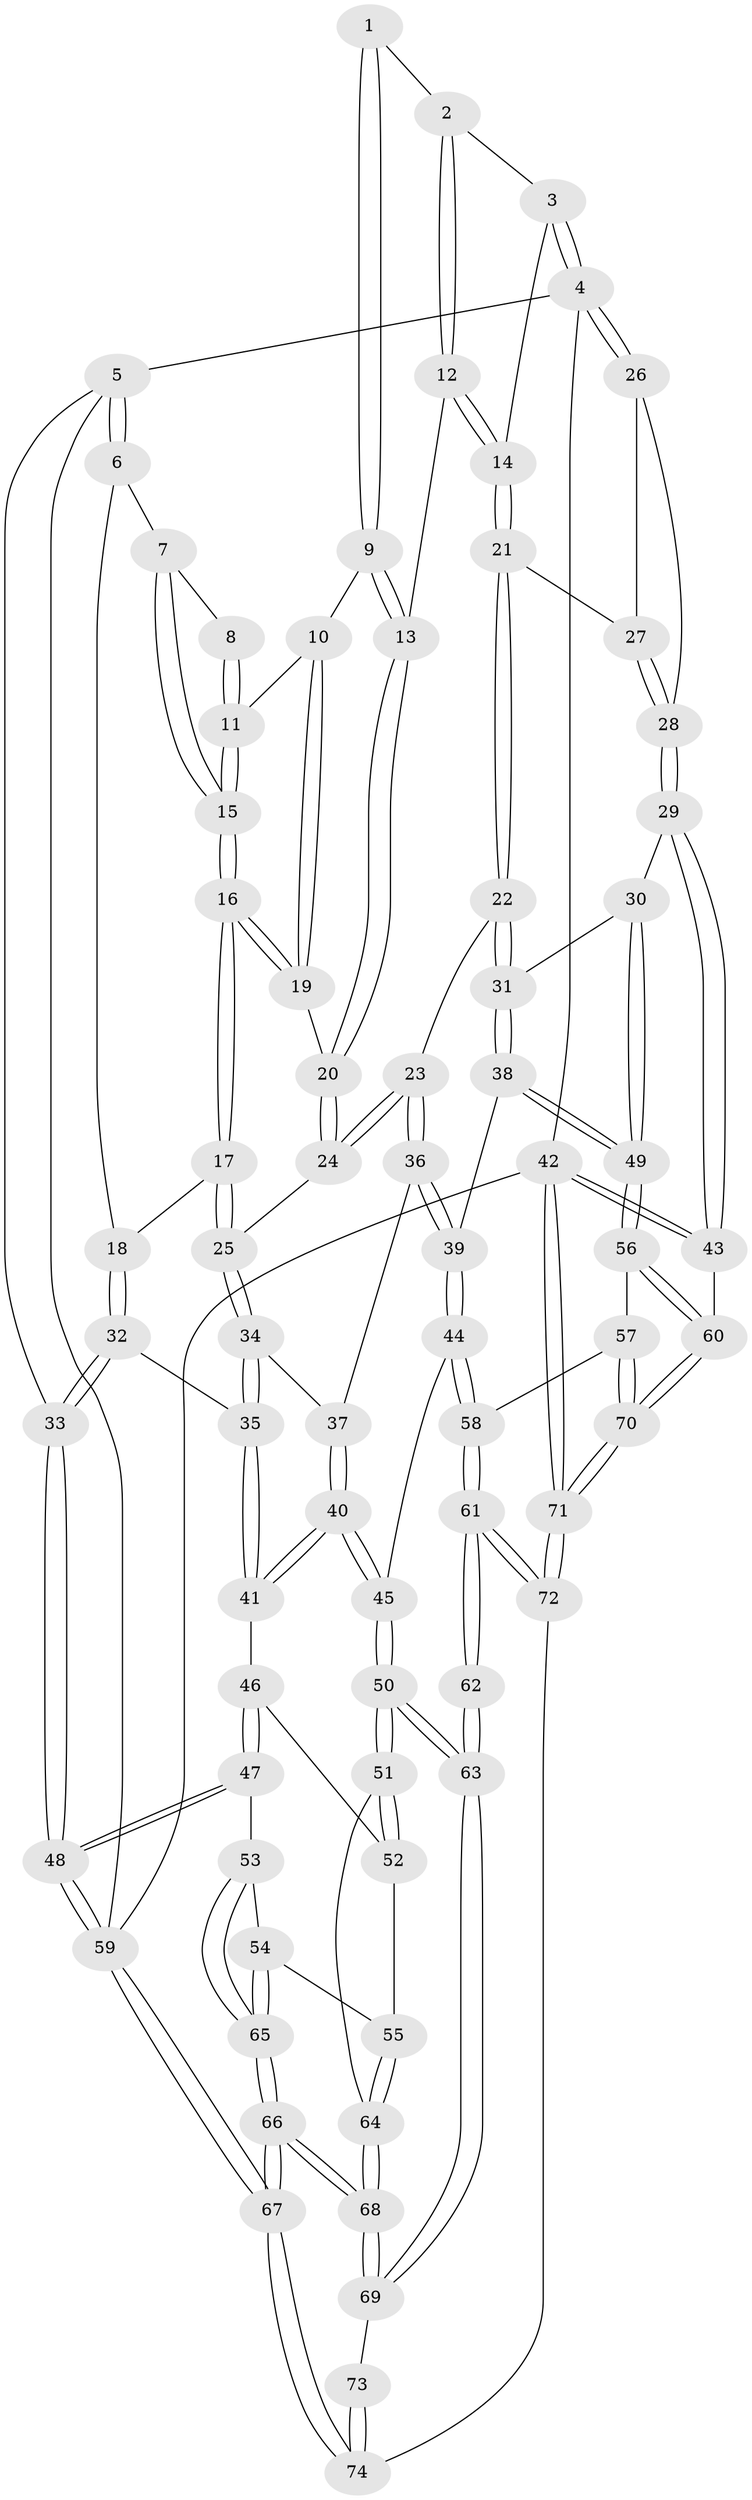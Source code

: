 // coarse degree distribution, {2: 0.022727272727272728, 5: 0.36363636363636365, 3: 0.1590909090909091, 4: 0.29545454545454547, 7: 0.022727272727272728, 6: 0.13636363636363635}
// Generated by graph-tools (version 1.1) at 2025/05/03/04/25 22:05:59]
// undirected, 74 vertices, 182 edges
graph export_dot {
graph [start="1"]
  node [color=gray90,style=filled];
  1 [pos="+0.5700548820582342+0"];
  2 [pos="+0.7291844355166336+0"];
  3 [pos="+0.905748389822787+0"];
  4 [pos="+1+0"];
  5 [pos="+0+0"];
  6 [pos="+0.02311229506168483+0"];
  7 [pos="+0.06137637525898048+0"];
  8 [pos="+0.3963787629692364+0"];
  9 [pos="+0.5302236951216607+0.14921928927548023"];
  10 [pos="+0.5170507945370045+0.15375678723804675"];
  11 [pos="+0.4094416227879401+0.14501968905464996"];
  12 [pos="+0.6536880939215831+0.21950595760251976"];
  13 [pos="+0.6048212657564855+0.20393207657606474"];
  14 [pos="+0.7364079094156636+0.28738431681487786"];
  15 [pos="+0.31373497425504604+0.19367084344642635"];
  16 [pos="+0.30353019895747607+0.27327124890853904"];
  17 [pos="+0.2880114917913499+0.31097788947989663"];
  18 [pos="+0.11897994986164055+0.32595717694007853"];
  19 [pos="+0.4670146564902389+0.25578826201440696"];
  20 [pos="+0.5030200915597404+0.32237386371431664"];
  21 [pos="+0.7404775967917527+0.294836259564792"];
  22 [pos="+0.7121401552539031+0.41874353685640814"];
  23 [pos="+0.6223779438118349+0.45022551039360914"];
  24 [pos="+0.5007372663124593+0.35689089552099873"];
  25 [pos="+0.3344906221316895+0.38236084081376603"];
  26 [pos="+1+0"];
  27 [pos="+0.7628009969015334+0.2896993615848551"];
  28 [pos="+1+0.3623416224056291"];
  29 [pos="+1+0.5581741736644377"];
  30 [pos="+0.8654158823032351+0.5438857946963909"];
  31 [pos="+0.7536843714383944+0.46114139942228993"];
  32 [pos="+0.037227826736255146+0.39888275900691306"];
  33 [pos="+0+0.4601098934697524"];
  34 [pos="+0.3357992431803849+0.4035648019110416"];
  35 [pos="+0.23807989080913908+0.5778926724654306"];
  36 [pos="+0.5522378580003404+0.5346492890950396"];
  37 [pos="+0.4576593548410939+0.5265354896603073"];
  38 [pos="+0.6668074120018759+0.6741792906839528"];
  39 [pos="+0.5637164301663221+0.6621145695343728"];
  40 [pos="+0.3357303177519227+0.6469745099580839"];
  41 [pos="+0.23872722855913017+0.583136088385071"];
  42 [pos="+1+1"];
  43 [pos="+1+0.8743807229929061"];
  44 [pos="+0.5177096857460397+0.7366373468463211"];
  45 [pos="+0.34196972653074287+0.6603773397868224"];
  46 [pos="+0.23259683663436403+0.5886575991566132"];
  47 [pos="+0.003186220813697123+0.7085759233887551"];
  48 [pos="+0+0.6472844625639218"];
  49 [pos="+0.7626445857932881+0.7236502405078304"];
  50 [pos="+0.2934756237006882+0.8035635733498154"];
  51 [pos="+0.2728692794356228+0.8074116254292262"];
  52 [pos="+0.21534857082866238+0.6865313134180961"];
  53 [pos="+0.008300937393200336+0.7137009155141013"];
  54 [pos="+0.15264778577609878+0.7946514514087032"];
  55 [pos="+0.16284211128252155+0.7934522132992855"];
  56 [pos="+0.7738105322004932+0.7953986002801277"];
  57 [pos="+0.6047175832046829+0.8152403338975246"];
  58 [pos="+0.520809722344713+0.777583755002542"];
  59 [pos="+0+1"];
  60 [pos="+0.8025051570209547+0.832557950204087"];
  61 [pos="+0.46063066537635833+0.8685782433812324"];
  62 [pos="+0.4248119970933845+0.8662140332057259"];
  63 [pos="+0.34986858956894085+0.8486661423636925"];
  64 [pos="+0.26650096674902446+0.8094128200226545"];
  65 [pos="+0.11441123408934754+1"];
  66 [pos="+0.11467196466903373+1"];
  67 [pos="+0.0930273979809636+1"];
  68 [pos="+0.16563032253568488+1"];
  69 [pos="+0.2997541424756692+0.9429929233218969"];
  70 [pos="+0.6801897568725512+1"];
  71 [pos="+0.6443007386116111+1"];
  72 [pos="+0.5556232925207134+1"];
  73 [pos="+0.3577380238852123+0.9524683865526961"];
  74 [pos="+0.36387175422987605+1"];
  1 -- 2;
  1 -- 9;
  1 -- 9;
  2 -- 3;
  2 -- 12;
  2 -- 12;
  3 -- 4;
  3 -- 4;
  3 -- 14;
  4 -- 5;
  4 -- 26;
  4 -- 26;
  4 -- 42;
  5 -- 6;
  5 -- 6;
  5 -- 33;
  5 -- 59;
  6 -- 7;
  6 -- 18;
  7 -- 8;
  7 -- 15;
  7 -- 15;
  8 -- 11;
  8 -- 11;
  9 -- 10;
  9 -- 13;
  9 -- 13;
  10 -- 11;
  10 -- 19;
  10 -- 19;
  11 -- 15;
  11 -- 15;
  12 -- 13;
  12 -- 14;
  12 -- 14;
  13 -- 20;
  13 -- 20;
  14 -- 21;
  14 -- 21;
  15 -- 16;
  15 -- 16;
  16 -- 17;
  16 -- 17;
  16 -- 19;
  16 -- 19;
  17 -- 18;
  17 -- 25;
  17 -- 25;
  18 -- 32;
  18 -- 32;
  19 -- 20;
  20 -- 24;
  20 -- 24;
  21 -- 22;
  21 -- 22;
  21 -- 27;
  22 -- 23;
  22 -- 31;
  22 -- 31;
  23 -- 24;
  23 -- 24;
  23 -- 36;
  23 -- 36;
  24 -- 25;
  25 -- 34;
  25 -- 34;
  26 -- 27;
  26 -- 28;
  27 -- 28;
  27 -- 28;
  28 -- 29;
  28 -- 29;
  29 -- 30;
  29 -- 43;
  29 -- 43;
  30 -- 31;
  30 -- 49;
  30 -- 49;
  31 -- 38;
  31 -- 38;
  32 -- 33;
  32 -- 33;
  32 -- 35;
  33 -- 48;
  33 -- 48;
  34 -- 35;
  34 -- 35;
  34 -- 37;
  35 -- 41;
  35 -- 41;
  36 -- 37;
  36 -- 39;
  36 -- 39;
  37 -- 40;
  37 -- 40;
  38 -- 39;
  38 -- 49;
  38 -- 49;
  39 -- 44;
  39 -- 44;
  40 -- 41;
  40 -- 41;
  40 -- 45;
  40 -- 45;
  41 -- 46;
  42 -- 43;
  42 -- 43;
  42 -- 71;
  42 -- 71;
  42 -- 59;
  43 -- 60;
  44 -- 45;
  44 -- 58;
  44 -- 58;
  45 -- 50;
  45 -- 50;
  46 -- 47;
  46 -- 47;
  46 -- 52;
  47 -- 48;
  47 -- 48;
  47 -- 53;
  48 -- 59;
  48 -- 59;
  49 -- 56;
  49 -- 56;
  50 -- 51;
  50 -- 51;
  50 -- 63;
  50 -- 63;
  51 -- 52;
  51 -- 52;
  51 -- 64;
  52 -- 55;
  53 -- 54;
  53 -- 65;
  53 -- 65;
  54 -- 55;
  54 -- 65;
  54 -- 65;
  55 -- 64;
  55 -- 64;
  56 -- 57;
  56 -- 60;
  56 -- 60;
  57 -- 58;
  57 -- 70;
  57 -- 70;
  58 -- 61;
  58 -- 61;
  59 -- 67;
  59 -- 67;
  60 -- 70;
  60 -- 70;
  61 -- 62;
  61 -- 62;
  61 -- 72;
  61 -- 72;
  62 -- 63;
  62 -- 63;
  63 -- 69;
  63 -- 69;
  64 -- 68;
  64 -- 68;
  65 -- 66;
  65 -- 66;
  66 -- 67;
  66 -- 67;
  66 -- 68;
  66 -- 68;
  67 -- 74;
  67 -- 74;
  68 -- 69;
  68 -- 69;
  69 -- 73;
  70 -- 71;
  70 -- 71;
  71 -- 72;
  71 -- 72;
  72 -- 74;
  73 -- 74;
  73 -- 74;
}
